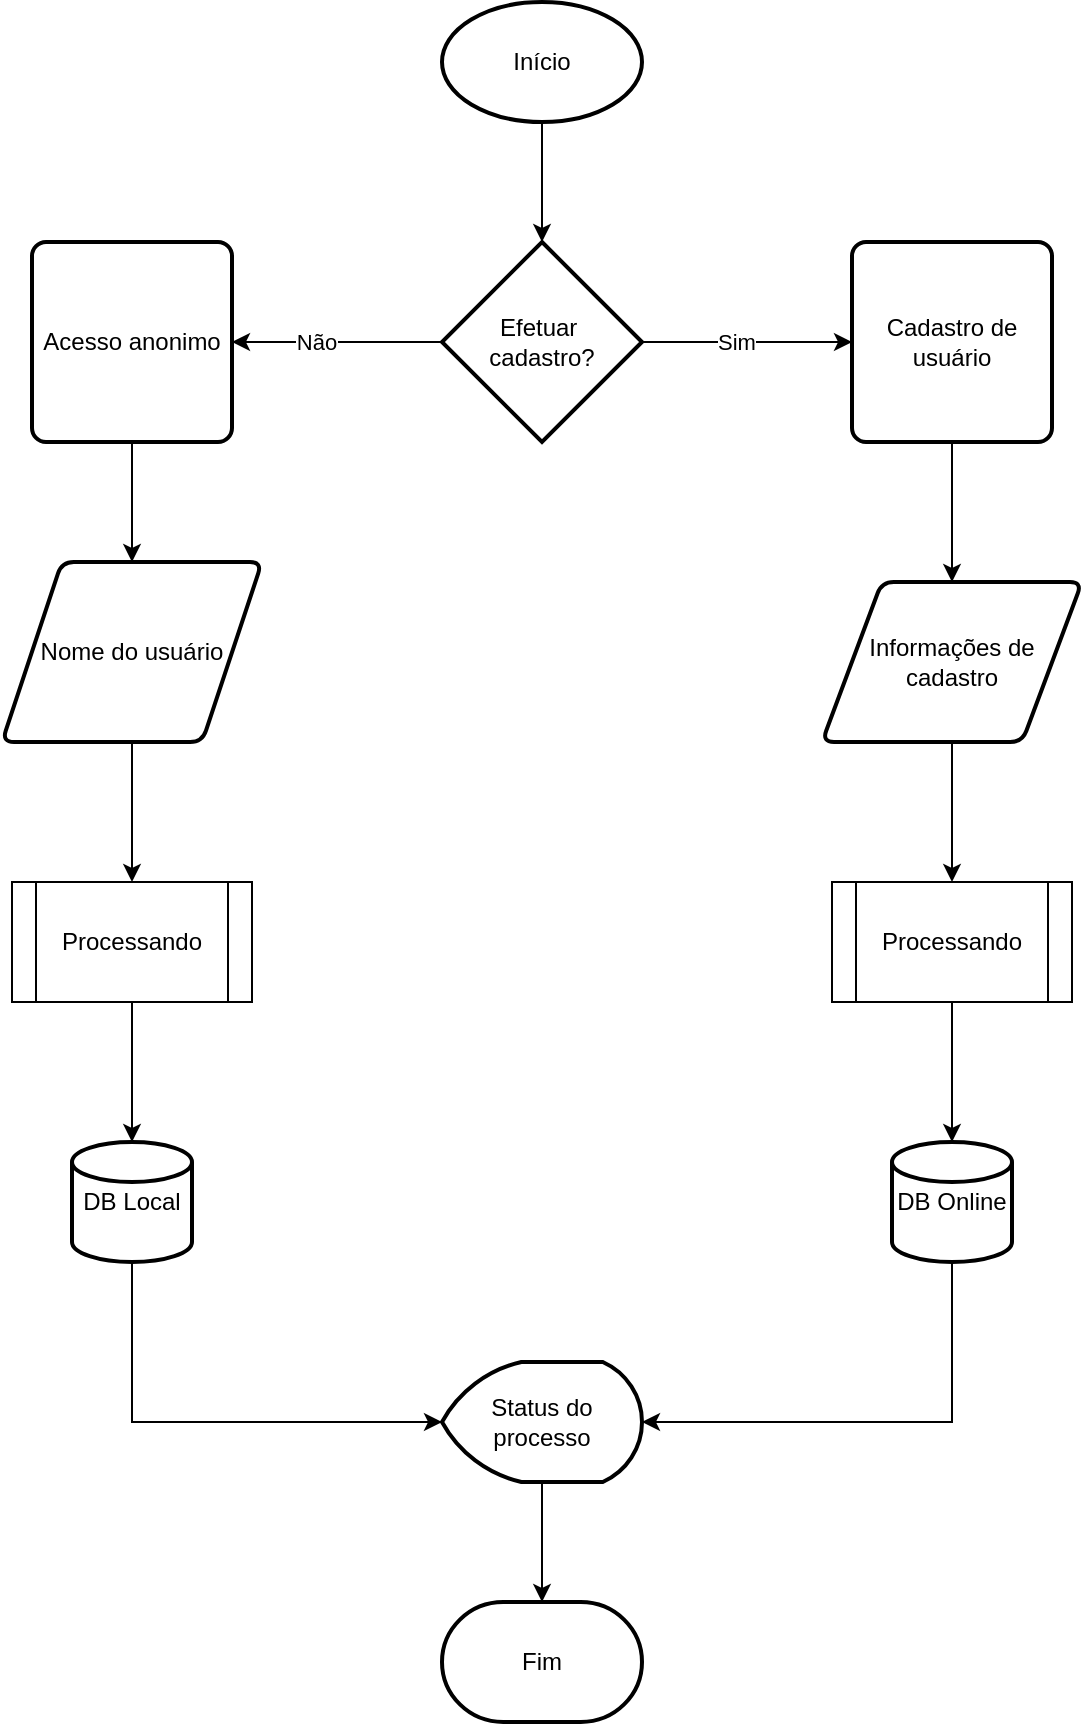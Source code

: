<mxfile version="14.6.13" type="github" pages="6">
  <diagram id="pLzuvUASEuhN7bm8HHqp" name="Page-1">
    <mxGraphModel dx="868" dy="482" grid="1" gridSize="10" guides="1" tooltips="1" connect="1" arrows="1" fold="1" page="1" pageScale="1" pageWidth="850" pageHeight="1100" math="0" shadow="0">
      <root>
        <mxCell id="0" />
        <mxCell id="1" parent="0" />
        <mxCell id="02XWJNLIGnLGkCa6bRS4-7" style="edgeStyle=orthogonalEdgeStyle;rounded=0;orthogonalLoop=1;jettySize=auto;html=1;entryX=0.5;entryY=0;entryDx=0;entryDy=0;" parent="1" source="02XWJNLIGnLGkCa6bRS4-3" edge="1">
          <mxGeometry relative="1" as="geometry">
            <mxPoint x="630" y="410" as="targetPoint" />
          </mxGeometry>
        </mxCell>
        <mxCell id="02XWJNLIGnLGkCa6bRS4-3" value="Cadastro de usuário" style="rounded=1;whiteSpace=wrap;html=1;absoluteArcSize=1;arcSize=14;strokeWidth=2;" parent="1" vertex="1">
          <mxGeometry x="580" y="240" width="100" height="100" as="geometry" />
        </mxCell>
        <mxCell id="02XWJNLIGnLGkCa6bRS4-20" style="edgeStyle=orthogonalEdgeStyle;rounded=0;orthogonalLoop=1;jettySize=auto;html=1;" parent="1" source="02XWJNLIGnLGkCa6bRS4-4" target="02XWJNLIGnLGkCa6bRS4-9" edge="1">
          <mxGeometry relative="1" as="geometry" />
        </mxCell>
        <mxCell id="02XWJNLIGnLGkCa6bRS4-4" value="Início" style="strokeWidth=2;html=1;shape=mxgraph.flowchart.start_1;whiteSpace=wrap;" parent="1" vertex="1">
          <mxGeometry x="375" y="120" width="100" height="60" as="geometry" />
        </mxCell>
        <mxCell id="02XWJNLIGnLGkCa6bRS4-10" style="edgeStyle=orthogonalEdgeStyle;rounded=0;orthogonalLoop=1;jettySize=auto;html=1;" parent="1" source="02XWJNLIGnLGkCa6bRS4-9" target="02XWJNLIGnLGkCa6bRS4-3" edge="1">
          <mxGeometry relative="1" as="geometry" />
        </mxCell>
        <mxCell id="02XWJNLIGnLGkCa6bRS4-11" value="Sim" style="edgeLabel;html=1;align=center;verticalAlign=middle;resizable=0;points=[];" parent="02XWJNLIGnLGkCa6bRS4-10" vertex="1" connectable="0">
          <mxGeometry x="-0.109" relative="1" as="geometry">
            <mxPoint as="offset" />
          </mxGeometry>
        </mxCell>
        <mxCell id="02XWJNLIGnLGkCa6bRS4-16" style="edgeStyle=orthogonalEdgeStyle;rounded=0;orthogonalLoop=1;jettySize=auto;html=1;entryX=1;entryY=0.5;entryDx=0;entryDy=0;" parent="1" source="02XWJNLIGnLGkCa6bRS4-9" target="02XWJNLIGnLGkCa6bRS4-15" edge="1">
          <mxGeometry relative="1" as="geometry" />
        </mxCell>
        <mxCell id="02XWJNLIGnLGkCa6bRS4-17" value="Não" style="edgeLabel;html=1;align=center;verticalAlign=middle;resizable=0;points=[];" parent="02XWJNLIGnLGkCa6bRS4-16" vertex="1" connectable="0">
          <mxGeometry x="0.206" relative="1" as="geometry">
            <mxPoint as="offset" />
          </mxGeometry>
        </mxCell>
        <mxCell id="02XWJNLIGnLGkCa6bRS4-9" value="Efetuar&amp;nbsp; cadastro?" style="strokeWidth=2;html=1;shape=mxgraph.flowchart.decision;whiteSpace=wrap;" parent="1" vertex="1">
          <mxGeometry x="375" y="240" width="100" height="100" as="geometry" />
        </mxCell>
        <mxCell id="02XWJNLIGnLGkCa6bRS4-30" style="edgeStyle=orthogonalEdgeStyle;rounded=0;orthogonalLoop=1;jettySize=auto;html=1;entryX=0.5;entryY=0;entryDx=0;entryDy=0;" parent="1" source="02XWJNLIGnLGkCa6bRS4-15" target="02XWJNLIGnLGkCa6bRS4-29" edge="1">
          <mxGeometry relative="1" as="geometry" />
        </mxCell>
        <mxCell id="02XWJNLIGnLGkCa6bRS4-15" value="Acesso anonimo" style="rounded=1;whiteSpace=wrap;html=1;absoluteArcSize=1;arcSize=14;strokeWidth=2;" parent="1" vertex="1">
          <mxGeometry x="170" y="240" width="100" height="100" as="geometry" />
        </mxCell>
        <mxCell id="02XWJNLIGnLGkCa6bRS4-23" style="edgeStyle=orthogonalEdgeStyle;rounded=0;orthogonalLoop=1;jettySize=auto;html=1;entryX=0.5;entryY=0;entryDx=0;entryDy=0;" parent="1" source="02XWJNLIGnLGkCa6bRS4-21" target="02XWJNLIGnLGkCa6bRS4-22" edge="1">
          <mxGeometry relative="1" as="geometry" />
        </mxCell>
        <mxCell id="02XWJNLIGnLGkCa6bRS4-21" value="Informações de cadastro" style="shape=parallelogram;html=1;strokeWidth=2;perimeter=parallelogramPerimeter;whiteSpace=wrap;rounded=1;arcSize=12;size=0.23;" parent="1" vertex="1">
          <mxGeometry x="565" y="410" width="130" height="80" as="geometry" />
        </mxCell>
        <mxCell id="02XWJNLIGnLGkCa6bRS4-26" value="" style="edgeStyle=orthogonalEdgeStyle;rounded=0;orthogonalLoop=1;jettySize=auto;html=1;" parent="1" source="02XWJNLIGnLGkCa6bRS4-22" target="02XWJNLIGnLGkCa6bRS4-25" edge="1">
          <mxGeometry relative="1" as="geometry">
            <Array as="points">
              <mxPoint x="630" y="690" />
              <mxPoint x="630" y="690" />
            </Array>
          </mxGeometry>
        </mxCell>
        <mxCell id="02XWJNLIGnLGkCa6bRS4-22" value="Processando" style="shape=process;whiteSpace=wrap;html=1;backgroundOutline=1;" parent="1" vertex="1">
          <mxGeometry x="570" y="560" width="120" height="60" as="geometry" />
        </mxCell>
        <mxCell id="02XWJNLIGnLGkCa6bRS4-28" style="edgeStyle=orthogonalEdgeStyle;rounded=0;orthogonalLoop=1;jettySize=auto;html=1;entryX=1;entryY=0.5;entryDx=0;entryDy=0;entryPerimeter=0;" parent="1" source="02XWJNLIGnLGkCa6bRS4-25" target="02XWJNLIGnLGkCa6bRS4-27" edge="1">
          <mxGeometry relative="1" as="geometry">
            <Array as="points">
              <mxPoint x="630" y="830" />
            </Array>
          </mxGeometry>
        </mxCell>
        <mxCell id="02XWJNLIGnLGkCa6bRS4-25" value="DB Online" style="strokeWidth=2;html=1;shape=mxgraph.flowchart.database;whiteSpace=wrap;" parent="1" vertex="1">
          <mxGeometry x="600" y="690" width="60" height="60" as="geometry" />
        </mxCell>
        <mxCell id="02XWJNLIGnLGkCa6bRS4-38" style="edgeStyle=orthogonalEdgeStyle;rounded=0;orthogonalLoop=1;jettySize=auto;html=1;entryX=0.5;entryY=0;entryDx=0;entryDy=0;entryPerimeter=0;" parent="1" source="02XWJNLIGnLGkCa6bRS4-27" target="02XWJNLIGnLGkCa6bRS4-37" edge="1">
          <mxGeometry relative="1" as="geometry" />
        </mxCell>
        <mxCell id="02XWJNLIGnLGkCa6bRS4-27" value="Status do processo" style="strokeWidth=2;html=1;shape=mxgraph.flowchart.display;whiteSpace=wrap;" parent="1" vertex="1">
          <mxGeometry x="375" y="800" width="100" height="60" as="geometry" />
        </mxCell>
        <mxCell id="02XWJNLIGnLGkCa6bRS4-32" style="edgeStyle=orthogonalEdgeStyle;rounded=0;orthogonalLoop=1;jettySize=auto;html=1;entryX=0.5;entryY=0;entryDx=0;entryDy=0;" parent="1" source="02XWJNLIGnLGkCa6bRS4-29" target="02XWJNLIGnLGkCa6bRS4-31" edge="1">
          <mxGeometry relative="1" as="geometry" />
        </mxCell>
        <mxCell id="02XWJNLIGnLGkCa6bRS4-29" value="Nome do usuário" style="shape=parallelogram;html=1;strokeWidth=2;perimeter=parallelogramPerimeter;whiteSpace=wrap;rounded=1;arcSize=12;size=0.23;" parent="1" vertex="1">
          <mxGeometry x="155" y="400" width="130" height="90" as="geometry" />
        </mxCell>
        <mxCell id="02XWJNLIGnLGkCa6bRS4-34" style="edgeStyle=orthogonalEdgeStyle;rounded=0;orthogonalLoop=1;jettySize=auto;html=1;" parent="1" source="02XWJNLIGnLGkCa6bRS4-31" target="02XWJNLIGnLGkCa6bRS4-33" edge="1">
          <mxGeometry relative="1" as="geometry" />
        </mxCell>
        <mxCell id="02XWJNLIGnLGkCa6bRS4-31" value="Processando" style="shape=process;whiteSpace=wrap;html=1;backgroundOutline=1;" parent="1" vertex="1">
          <mxGeometry x="160" y="560" width="120" height="60" as="geometry" />
        </mxCell>
        <mxCell id="02XWJNLIGnLGkCa6bRS4-35" style="edgeStyle=orthogonalEdgeStyle;rounded=0;orthogonalLoop=1;jettySize=auto;html=1;entryX=0;entryY=0.5;entryDx=0;entryDy=0;entryPerimeter=0;" parent="1" source="02XWJNLIGnLGkCa6bRS4-33" target="02XWJNLIGnLGkCa6bRS4-27" edge="1">
          <mxGeometry relative="1" as="geometry">
            <Array as="points">
              <mxPoint x="220" y="830" />
            </Array>
          </mxGeometry>
        </mxCell>
        <mxCell id="02XWJNLIGnLGkCa6bRS4-33" value="DB Local" style="strokeWidth=2;html=1;shape=mxgraph.flowchart.database;whiteSpace=wrap;" parent="1" vertex="1">
          <mxGeometry x="190" y="690" width="60" height="60" as="geometry" />
        </mxCell>
        <mxCell id="02XWJNLIGnLGkCa6bRS4-37" value="Fim" style="strokeWidth=2;html=1;shape=mxgraph.flowchart.terminator;whiteSpace=wrap;" parent="1" vertex="1">
          <mxGeometry x="375" y="920" width="100" height="60" as="geometry" />
        </mxCell>
      </root>
    </mxGraphModel>
  </diagram>
  <diagram id="oP7xc0i6-rWA8Pr_62fY" name="Page-2">
    <mxGraphModel dx="1422" dy="775" grid="1" gridSize="10" guides="1" tooltips="1" connect="1" arrows="1" fold="1" page="1" pageScale="1" pageWidth="850" pageHeight="1100" math="0" shadow="0">
      <root>
        <mxCell id="mFQIk7pTBWU1XwKGAgLI-0" />
        <mxCell id="mFQIk7pTBWU1XwKGAgLI-1" parent="mFQIk7pTBWU1XwKGAgLI-0" />
        <mxCell id="AaXIl2anyqvb_-mtyPk9-0" style="edgeStyle=orthogonalEdgeStyle;rounded=0;orthogonalLoop=1;jettySize=auto;html=1;" parent="mFQIk7pTBWU1XwKGAgLI-1" source="AaXIl2anyqvb_-mtyPk9-1" target="AaXIl2anyqvb_-mtyPk9-3" edge="1">
          <mxGeometry relative="1" as="geometry" />
        </mxCell>
        <mxCell id="AaXIl2anyqvb_-mtyPk9-1" value="Início" style="strokeWidth=2;html=1;shape=mxgraph.flowchart.start_1;whiteSpace=wrap;" parent="mFQIk7pTBWU1XwKGAgLI-1" vertex="1">
          <mxGeometry x="375" y="90" width="100" height="60" as="geometry" />
        </mxCell>
        <mxCell id="AaXIl2anyqvb_-mtyPk9-2" style="edgeStyle=orthogonalEdgeStyle;rounded=0;orthogonalLoop=1;jettySize=auto;html=1;" parent="mFQIk7pTBWU1XwKGAgLI-1" source="AaXIl2anyqvb_-mtyPk9-3" target="AaXIl2anyqvb_-mtyPk9-5" edge="1">
          <mxGeometry relative="1" as="geometry" />
        </mxCell>
        <mxCell id="AaXIl2anyqvb_-mtyPk9-3" value="Cadastro de feedback" style="rounded=1;whiteSpace=wrap;html=1;absoluteArcSize=1;arcSize=14;strokeWidth=2;" parent="mFQIk7pTBWU1XwKGAgLI-1" vertex="1">
          <mxGeometry x="375" y="210" width="100" height="100" as="geometry" />
        </mxCell>
        <mxCell id="AaXIl2anyqvb_-mtyPk9-4" style="edgeStyle=orthogonalEdgeStyle;rounded=0;orthogonalLoop=1;jettySize=auto;html=1;entryX=0.5;entryY=0;entryDx=0;entryDy=0;" parent="mFQIk7pTBWU1XwKGAgLI-1" source="AaXIl2anyqvb_-mtyPk9-5" target="AaXIl2anyqvb_-mtyPk9-7" edge="1">
          <mxGeometry relative="1" as="geometry" />
        </mxCell>
        <mxCell id="AaXIl2anyqvb_-mtyPk9-5" value="Experiência &lt;br&gt;a ser compartilhada" style="shape=parallelogram;html=1;strokeWidth=2;perimeter=parallelogramPerimeter;whiteSpace=wrap;rounded=1;arcSize=12;size=0.23;" parent="mFQIk7pTBWU1XwKGAgLI-1" vertex="1">
          <mxGeometry x="358" y="370" width="135" height="90" as="geometry" />
        </mxCell>
        <mxCell id="AaXIl2anyqvb_-mtyPk9-6" style="edgeStyle=orthogonalEdgeStyle;rounded=0;orthogonalLoop=1;jettySize=auto;html=1;entryX=0.5;entryY=0;entryDx=0;entryDy=0;entryPerimeter=0;" parent="mFQIk7pTBWU1XwKGAgLI-1" source="AaXIl2anyqvb_-mtyPk9-7" target="AaXIl2anyqvb_-mtyPk9-9" edge="1">
          <mxGeometry relative="1" as="geometry" />
        </mxCell>
        <mxCell id="AaXIl2anyqvb_-mtyPk9-7" value="Processando" style="shape=process;whiteSpace=wrap;html=1;backgroundOutline=1;" parent="mFQIk7pTBWU1XwKGAgLI-1" vertex="1">
          <mxGeometry x="365" y="520" width="120" height="60" as="geometry" />
        </mxCell>
        <mxCell id="AaXIl2anyqvb_-mtyPk9-8" style="edgeStyle=orthogonalEdgeStyle;rounded=0;orthogonalLoop=1;jettySize=auto;html=1;entryX=0.5;entryY=0;entryDx=0;entryDy=0;entryPerimeter=0;" parent="mFQIk7pTBWU1XwKGAgLI-1" source="AaXIl2anyqvb_-mtyPk9-9" target="AaXIl2anyqvb_-mtyPk9-11" edge="1">
          <mxGeometry relative="1" as="geometry" />
        </mxCell>
        <mxCell id="AaXIl2anyqvb_-mtyPk9-9" value="DB Online" style="strokeWidth=2;html=1;shape=mxgraph.flowchart.database;whiteSpace=wrap;" parent="mFQIk7pTBWU1XwKGAgLI-1" vertex="1">
          <mxGeometry x="395" y="640" width="60" height="60" as="geometry" />
        </mxCell>
        <mxCell id="AaXIl2anyqvb_-mtyPk9-10" style="edgeStyle=orthogonalEdgeStyle;rounded=0;orthogonalLoop=1;jettySize=auto;html=1;entryX=0.5;entryY=0;entryDx=0;entryDy=0;entryPerimeter=0;" parent="mFQIk7pTBWU1XwKGAgLI-1" source="AaXIl2anyqvb_-mtyPk9-11" target="AaXIl2anyqvb_-mtyPk9-12" edge="1">
          <mxGeometry relative="1" as="geometry" />
        </mxCell>
        <mxCell id="AaXIl2anyqvb_-mtyPk9-11" value="Status do processo" style="strokeWidth=2;html=1;shape=mxgraph.flowchart.display;whiteSpace=wrap;" parent="mFQIk7pTBWU1XwKGAgLI-1" vertex="1">
          <mxGeometry x="375" y="760" width="100" height="60" as="geometry" />
        </mxCell>
        <mxCell id="AaXIl2anyqvb_-mtyPk9-12" value="Fim" style="strokeWidth=2;html=1;shape=mxgraph.flowchart.terminator;whiteSpace=wrap;" parent="mFQIk7pTBWU1XwKGAgLI-1" vertex="1">
          <mxGeometry x="375" y="880" width="100" height="60" as="geometry" />
        </mxCell>
      </root>
    </mxGraphModel>
  </diagram>
  <diagram id="xpQt219ReQg3SIqvkSCD" name="Page-3">
    <mxGraphModel dx="1279" dy="666" grid="1" gridSize="10" guides="1" tooltips="1" connect="1" arrows="1" fold="1" page="1" pageScale="1" pageWidth="850" pageHeight="1100" math="0" shadow="0">
      <root>
        <mxCell id="BfFdo3wbihScR9KZqL9i-0" />
        <mxCell id="BfFdo3wbihScR9KZqL9i-1" parent="BfFdo3wbihScR9KZqL9i-0" />
        <mxCell id="BfFdo3wbihScR9KZqL9i-2" value="" style="rounded=0;whiteSpace=wrap;html=1;strokeColor=#000000;fillColor=#FFFFFF;" parent="BfFdo3wbihScR9KZqL9i-1" vertex="1">
          <mxGeometry x="170" y="30" width="509" height="1250" as="geometry" />
        </mxCell>
        <mxCell id="BfFdo3wbihScR9KZqL9i-4" value="" style="rounded=0;whiteSpace=wrap;html=1;fillColor=none;strokeColor=#000000;" parent="BfFdo3wbihScR9KZqL9i-1" vertex="1">
          <mxGeometry x="172" y="30" width="507" height="30" as="geometry" />
        </mxCell>
        <mxCell id="BfFdo3wbihScR9KZqL9i-5" value="Cadastro de conteúdo informativo" style="text;html=1;align=center;verticalAlign=middle;whiteSpace=wrap;rounded=0;fontColor=#000000;" parent="BfFdo3wbihScR9KZqL9i-1" vertex="1">
          <mxGeometry x="316.5" y="37.5" width="208" height="15" as="geometry" />
        </mxCell>
        <mxCell id="_4kLictYvpoLeYzA3fp5-3" value="" style="whiteSpace=wrap;html=1;aspect=fixed;fillColor=none;strokeColor=#000000;" parent="BfFdo3wbihScR9KZqL9i-1" vertex="1">
          <mxGeometry x="170.5" y="90" width="170" height="170" as="geometry" />
        </mxCell>
        <mxCell id="_4kLictYvpoLeYzA3fp5-6" style="edgeStyle=orthogonalEdgeStyle;rounded=0;orthogonalLoop=1;jettySize=auto;html=1;entryX=0.5;entryY=0;entryDx=0;entryDy=0;strokeColor=#000000;" parent="BfFdo3wbihScR9KZqL9i-1" source="_4kLictYvpoLeYzA3fp5-4" target="_4kLictYvpoLeYzA3fp5-5" edge="1">
          <mxGeometry relative="1" as="geometry" />
        </mxCell>
        <mxCell id="_4kLictYvpoLeYzA3fp5-4" value="" style="ellipse;whiteSpace=wrap;html=1;aspect=fixed;strokeColor=#000000;fillColor=#000000;" parent="BfFdo3wbihScR9KZqL9i-1" vertex="1">
          <mxGeometry x="240.5" y="110" width="30" height="30" as="geometry" />
        </mxCell>
        <mxCell id="_4kLictYvpoLeYzA3fp5-9" style="edgeStyle=orthogonalEdgeStyle;rounded=0;orthogonalLoop=1;jettySize=auto;html=1;strokeColor=#000000;" parent="BfFdo3wbihScR9KZqL9i-1" source="_4kLictYvpoLeYzA3fp5-5" edge="1">
          <mxGeometry relative="1" as="geometry">
            <mxPoint x="255.5" y="260" as="targetPoint" />
          </mxGeometry>
        </mxCell>
        <mxCell id="_4kLictYvpoLeYzA3fp5-5" value="&lt;font color=&quot;#000000&quot;&gt;Acessa o sistema&lt;/font&gt;" style="rounded=1;whiteSpace=wrap;html=1;fillColor=none;strokeColor=#000000;" parent="BfFdo3wbihScR9KZqL9i-1" vertex="1">
          <mxGeometry x="195.5" y="190" width="120" height="30" as="geometry" />
        </mxCell>
        <mxCell id="_4kLictYvpoLeYzA3fp5-11" value="" style="whiteSpace=wrap;html=1;aspect=fixed;fillColor=none;strokeColor=#000000;" parent="BfFdo3wbihScR9KZqL9i-1" vertex="1">
          <mxGeometry x="170.5" y="260" width="170" height="170" as="geometry" />
        </mxCell>
        <mxCell id="_4kLictYvpoLeYzA3fp5-12" value="&lt;font color=&quot;#000000&quot;&gt;Informa o novo conteúdo&lt;/font&gt;" style="rounded=1;whiteSpace=wrap;html=1;fillColor=none;strokeColor=#000000;" parent="BfFdo3wbihScR9KZqL9i-1" vertex="1">
          <mxGeometry x="195.5" y="330" width="120" height="30" as="geometry" />
        </mxCell>
        <mxCell id="_4kLictYvpoLeYzA3fp5-13" value="" style="endArrow=classic;html=1;strokeColor=#000000;exitX=0.5;exitY=0;exitDx=0;exitDy=0;" parent="BfFdo3wbihScR9KZqL9i-1" source="_4kLictYvpoLeYzA3fp5-11" edge="1">
          <mxGeometry width="50" height="50" relative="1" as="geometry">
            <mxPoint x="107.5" y="340" as="sourcePoint" />
            <mxPoint x="255.5" y="330" as="targetPoint" />
          </mxGeometry>
        </mxCell>
        <mxCell id="_4kLictYvpoLeYzA3fp5-15" value="" style="endArrow=classic;html=1;strokeColor=#000000;entryX=0.515;entryY=0.999;entryDx=0;entryDy=0;entryPerimeter=0;exitX=0.518;exitY=1.023;exitDx=0;exitDy=0;exitPerimeter=0;" parent="BfFdo3wbihScR9KZqL9i-1" source="_4kLictYvpoLeYzA3fp5-12" target="_4kLictYvpoLeYzA3fp5-11" edge="1">
          <mxGeometry width="50" height="50" relative="1" as="geometry">
            <mxPoint x="237.5" y="450" as="sourcePoint" />
            <mxPoint x="287.5" y="400" as="targetPoint" />
          </mxGeometry>
        </mxCell>
        <mxCell id="_4kLictYvpoLeYzA3fp5-17" value="&lt;font color=&quot;#000000&quot;&gt;Administrador/Moderador&lt;/font&gt;" style="rounded=0;whiteSpace=wrap;html=1;fillColor=none;strokeColor=#000000;" parent="BfFdo3wbihScR9KZqL9i-1" vertex="1">
          <mxGeometry x="172" y="60" width="167" height="30" as="geometry" />
        </mxCell>
        <mxCell id="_4kLictYvpoLeYzA3fp5-18" value="&lt;font color=&quot;#000000&quot;&gt;Sistema&lt;/font&gt;" style="rounded=0;whiteSpace=wrap;html=1;fillColor=none;strokeColor=#000000;" parent="BfFdo3wbihScR9KZqL9i-1" vertex="1">
          <mxGeometry x="339" y="60" width="170" height="30" as="geometry" />
        </mxCell>
        <mxCell id="_4kLictYvpoLeYzA3fp5-19" value="&lt;font color=&quot;#000000&quot;&gt;Banco de dados&lt;/font&gt;" style="rounded=0;whiteSpace=wrap;html=1;fillColor=none;strokeColor=#000000;" parent="BfFdo3wbihScR9KZqL9i-1" vertex="1">
          <mxGeometry x="509" y="60" width="170" height="30" as="geometry" />
        </mxCell>
        <mxCell id="2vJZh52ES9hb5ZFV7OxO-0" value="" style="whiteSpace=wrap;html=1;aspect=fixed;fillColor=none;strokeColor=#000000;" parent="BfFdo3wbihScR9KZqL9i-1" vertex="1">
          <mxGeometry x="340.5" y="430" width="170" height="170" as="geometry" />
        </mxCell>
        <mxCell id="2vJZh52ES9hb5ZFV7OxO-1" value="&lt;font color=&quot;#000000&quot;&gt;Validação de dados&lt;/font&gt;" style="rounded=1;whiteSpace=wrap;html=1;fillColor=none;strokeColor=#000000;" parent="BfFdo3wbihScR9KZqL9i-1" vertex="1">
          <mxGeometry x="365.5" y="500" width="120" height="30" as="geometry" />
        </mxCell>
        <mxCell id="2vJZh52ES9hb5ZFV7OxO-2" value="" style="endArrow=classic;html=1;strokeColor=#000000;exitX=0.5;exitY=0;exitDx=0;exitDy=0;" parent="BfFdo3wbihScR9KZqL9i-1" source="2vJZh52ES9hb5ZFV7OxO-0" edge="1">
          <mxGeometry width="50" height="50" relative="1" as="geometry">
            <mxPoint x="277.5" y="510" as="sourcePoint" />
            <mxPoint x="425.5" y="500" as="targetPoint" />
          </mxGeometry>
        </mxCell>
        <mxCell id="2vJZh52ES9hb5ZFV7OxO-3" value="" style="endArrow=classic;html=1;strokeColor=#000000;entryX=0.515;entryY=0.999;entryDx=0;entryDy=0;entryPerimeter=0;exitX=0.518;exitY=1.023;exitDx=0;exitDy=0;exitPerimeter=0;" parent="BfFdo3wbihScR9KZqL9i-1" source="2vJZh52ES9hb5ZFV7OxO-1" target="2vJZh52ES9hb5ZFV7OxO-0" edge="1">
          <mxGeometry width="50" height="50" relative="1" as="geometry">
            <mxPoint x="407.5" y="620" as="sourcePoint" />
            <mxPoint x="457.5" y="570" as="targetPoint" />
          </mxGeometry>
        </mxCell>
        <mxCell id="2vJZh52ES9hb5ZFV7OxO-4" value="" style="whiteSpace=wrap;html=1;aspect=fixed;fillColor=none;strokeColor=#000000;" parent="BfFdo3wbihScR9KZqL9i-1" vertex="1">
          <mxGeometry x="169" y="1110" width="170" height="170" as="geometry" />
        </mxCell>
        <mxCell id="2vJZh52ES9hb5ZFV7OxO-6" value="" style="endArrow=classic;html=1;strokeColor=#000000;exitX=0.5;exitY=0;exitDx=0;exitDy=0;" parent="BfFdo3wbihScR9KZqL9i-1" source="2vJZh52ES9hb5ZFV7OxO-4" edge="1">
          <mxGeometry width="50" height="50" relative="1" as="geometry">
            <mxPoint x="106" y="1190" as="sourcePoint" />
            <mxPoint x="254" y="1180" as="targetPoint" />
          </mxGeometry>
        </mxCell>
        <mxCell id="2vJZh52ES9hb5ZFV7OxO-8" value="" style="whiteSpace=wrap;html=1;aspect=fixed;fillColor=none;strokeColor=#000000;" parent="BfFdo3wbihScR9KZqL9i-1" vertex="1">
          <mxGeometry x="510.5" y="600" width="170" height="170" as="geometry" />
        </mxCell>
        <mxCell id="2vJZh52ES9hb5ZFV7OxO-9" value="&lt;font color=&quot;#000000&quot;&gt;Amazena dados&lt;/font&gt;" style="rounded=1;whiteSpace=wrap;html=1;fillColor=none;strokeColor=#000000;" parent="BfFdo3wbihScR9KZqL9i-1" vertex="1">
          <mxGeometry x="535.5" y="670" width="120" height="30" as="geometry" />
        </mxCell>
        <mxCell id="2vJZh52ES9hb5ZFV7OxO-10" value="" style="endArrow=classic;html=1;strokeColor=#000000;exitX=0.5;exitY=0;exitDx=0;exitDy=0;" parent="BfFdo3wbihScR9KZqL9i-1" source="2vJZh52ES9hb5ZFV7OxO-8" edge="1">
          <mxGeometry width="50" height="50" relative="1" as="geometry">
            <mxPoint x="447.5" y="680" as="sourcePoint" />
            <mxPoint x="595.5" y="670" as="targetPoint" />
          </mxGeometry>
        </mxCell>
        <mxCell id="2vJZh52ES9hb5ZFV7OxO-11" value="" style="endArrow=classic;html=1;strokeColor=#000000;entryX=0.515;entryY=0.999;entryDx=0;entryDy=0;entryPerimeter=0;exitX=0.518;exitY=1.023;exitDx=0;exitDy=0;exitPerimeter=0;" parent="BfFdo3wbihScR9KZqL9i-1" source="2vJZh52ES9hb5ZFV7OxO-9" target="2vJZh52ES9hb5ZFV7OxO-8" edge="1">
          <mxGeometry width="50" height="50" relative="1" as="geometry">
            <mxPoint x="577.5" y="790" as="sourcePoint" />
            <mxPoint x="627.5" y="740" as="targetPoint" />
          </mxGeometry>
        </mxCell>
        <mxCell id="2vJZh52ES9hb5ZFV7OxO-12" value="" style="whiteSpace=wrap;html=1;aspect=fixed;fillColor=none;strokeColor=#000000;" parent="BfFdo3wbihScR9KZqL9i-1" vertex="1">
          <mxGeometry x="340.5" y="770" width="170" height="170" as="geometry" />
        </mxCell>
        <mxCell id="2vJZh52ES9hb5ZFV7OxO-13" value="&lt;font color=&quot;#000000&quot;&gt;Lista o conteúdo&lt;/font&gt;" style="rounded=1;whiteSpace=wrap;html=1;fillColor=none;strokeColor=#000000;" parent="BfFdo3wbihScR9KZqL9i-1" vertex="1">
          <mxGeometry x="365.5" y="840" width="120" height="30" as="geometry" />
        </mxCell>
        <mxCell id="2vJZh52ES9hb5ZFV7OxO-14" value="" style="endArrow=classic;html=1;strokeColor=#000000;exitX=0.5;exitY=0;exitDx=0;exitDy=0;" parent="BfFdo3wbihScR9KZqL9i-1" source="2vJZh52ES9hb5ZFV7OxO-12" edge="1">
          <mxGeometry width="50" height="50" relative="1" as="geometry">
            <mxPoint x="277.5" y="850" as="sourcePoint" />
            <mxPoint x="425.5" y="840" as="targetPoint" />
          </mxGeometry>
        </mxCell>
        <mxCell id="2vJZh52ES9hb5ZFV7OxO-15" value="" style="endArrow=classic;html=1;strokeColor=#000000;entryX=0.515;entryY=0.999;entryDx=0;entryDy=0;entryPerimeter=0;exitX=0.518;exitY=1.023;exitDx=0;exitDy=0;exitPerimeter=0;" parent="BfFdo3wbihScR9KZqL9i-1" source="2vJZh52ES9hb5ZFV7OxO-13" target="2vJZh52ES9hb5ZFV7OxO-12" edge="1">
          <mxGeometry width="50" height="50" relative="1" as="geometry">
            <mxPoint x="407.5" y="960" as="sourcePoint" />
            <mxPoint x="457.5" y="910" as="targetPoint" />
          </mxGeometry>
        </mxCell>
        <mxCell id="2vJZh52ES9hb5ZFV7OxO-18" value="" style="whiteSpace=wrap;html=1;aspect=fixed;fillColor=none;strokeColor=#000000;" parent="BfFdo3wbihScR9KZqL9i-1" vertex="1">
          <mxGeometry x="169" y="940" width="170" height="170" as="geometry" />
        </mxCell>
        <mxCell id="2vJZh52ES9hb5ZFV7OxO-19" value="&lt;font color=&quot;#000000&quot;&gt;Visualiza conteúdo cadastrado&lt;/font&gt;" style="rounded=1;whiteSpace=wrap;html=1;fillColor=none;strokeColor=#000000;" parent="BfFdo3wbihScR9KZqL9i-1" vertex="1">
          <mxGeometry x="194" y="1010" width="120" height="30" as="geometry" />
        </mxCell>
        <mxCell id="2vJZh52ES9hb5ZFV7OxO-20" value="" style="endArrow=classic;html=1;strokeColor=#000000;exitX=0.5;exitY=0;exitDx=0;exitDy=0;" parent="BfFdo3wbihScR9KZqL9i-1" source="2vJZh52ES9hb5ZFV7OxO-18" edge="1">
          <mxGeometry width="50" height="50" relative="1" as="geometry">
            <mxPoint x="106" y="1020" as="sourcePoint" />
            <mxPoint x="254" y="1010" as="targetPoint" />
          </mxGeometry>
        </mxCell>
        <mxCell id="2vJZh52ES9hb5ZFV7OxO-21" value="" style="endArrow=classic;html=1;strokeColor=#000000;entryX=0.515;entryY=0.999;entryDx=0;entryDy=0;entryPerimeter=0;exitX=0.518;exitY=1.023;exitDx=0;exitDy=0;exitPerimeter=0;" parent="BfFdo3wbihScR9KZqL9i-1" source="2vJZh52ES9hb5ZFV7OxO-19" target="2vJZh52ES9hb5ZFV7OxO-18" edge="1">
          <mxGeometry width="50" height="50" relative="1" as="geometry">
            <mxPoint x="236" y="1130" as="sourcePoint" />
            <mxPoint x="286" y="1080" as="targetPoint" />
          </mxGeometry>
        </mxCell>
        <mxCell id="2vJZh52ES9hb5ZFV7OxO-26" value="" style="ellipse;whiteSpace=wrap;html=1;aspect=fixed;strokeColor=#000000;fillColor=#000000;" parent="BfFdo3wbihScR9KZqL9i-1" vertex="1">
          <mxGeometry x="239" y="1180" width="30" height="30" as="geometry" />
        </mxCell>
        <mxCell id="2vJZh52ES9hb5ZFV7OxO-27" value="" style="endArrow=none;html=1;entryX=1;entryY=1;entryDx=0;entryDy=0;exitX=1;exitY=0;exitDx=0;exitDy=0;strokeColor=#000000;" parent="BfFdo3wbihScR9KZqL9i-1" source="2vJZh52ES9hb5ZFV7OxO-0" target="_4kLictYvpoLeYzA3fp5-18" edge="1">
          <mxGeometry width="50" height="50" relative="1" as="geometry">
            <mxPoint x="49" y="510" as="sourcePoint" />
            <mxPoint x="99" y="460" as="targetPoint" />
          </mxGeometry>
        </mxCell>
        <mxCell id="2vJZh52ES9hb5ZFV7OxO-30" value="" style="endArrow=none;html=1;entryX=1;entryY=1;entryDx=0;entryDy=0;exitX=0;exitY=0;exitDx=0;exitDy=0;strokeColor=#000000;" parent="BfFdo3wbihScR9KZqL9i-1" source="2vJZh52ES9hb5ZFV7OxO-12" edge="1">
          <mxGeometry width="50" height="50" relative="1" as="geometry">
            <mxPoint x="345" y="940" as="sourcePoint" />
            <mxPoint x="340.5" y="600" as="targetPoint" />
          </mxGeometry>
        </mxCell>
        <mxCell id="2vJZh52ES9hb5ZFV7OxO-31" value="" style="endArrow=none;html=1;entryX=1;entryY=1;entryDx=0;entryDy=0;exitX=0.668;exitY=1.001;exitDx=0;exitDy=0;strokeColor=#000000;exitPerimeter=0;" parent="BfFdo3wbihScR9KZqL9i-1" source="BfFdo3wbihScR9KZqL9i-2" edge="1">
          <mxGeometry width="50" height="50" relative="1" as="geometry">
            <mxPoint x="510.5" y="1100" as="sourcePoint" />
            <mxPoint x="510.5" y="930" as="targetPoint" />
          </mxGeometry>
        </mxCell>
      </root>
    </mxGraphModel>
  </diagram>
  <diagram id="LdQrsJbj6Fkn0gz22ITv" name="Page-4">
    <mxGraphModel grid="1" gridSize="10" guides="1" tooltips="1" connect="1" arrows="1" page="1" fold="1" pageScale="1" pageWidth="850" pageHeight="1100" math="0" shadow="0">
      <root>
        <mxCell id="aWKv9Cj-WpSxMXXdIOlC-0" />
        <mxCell id="aWKv9Cj-WpSxMXXdIOlC-1" parent="aWKv9Cj-WpSxMXXdIOlC-0" />
        <mxCell id="aWKv9Cj-WpSxMXXdIOlC-2" value="Usuário" style="shape=umlActor;verticalLabelPosition=bottom;verticalAlign=top;html=1;outlineConnect=0;strokeColor=#000000;fillColor=#FFFFFF;" parent="aWKv9Cj-WpSxMXXdIOlC-1" vertex="1">
          <mxGeometry x="120" y="120" width="30" height="60" as="geometry" />
        </mxCell>
        <mxCell id="aWKv9Cj-WpSxMXXdIOlC-3" value="&lt;font color=&quot;#000000&quot;&gt;Sistema&lt;/font&gt;" style="rounded=1;whiteSpace=wrap;html=1;strokeColor=#000000;fillColor=#FFFFFF;" parent="aWKv9Cj-WpSxMXXdIOlC-1" vertex="1">
          <mxGeometry x="270" y="120" width="120" height="60" as="geometry" />
        </mxCell>
        <mxCell id="aWKv9Cj-WpSxMXXdIOlC-4" value="&lt;font color=&quot;#000000&quot;&gt;Banco de dados&lt;/font&gt;" style="rounded=1;whiteSpace=wrap;html=1;strokeColor=#000000;fillColor=#FFFFFF;" parent="aWKv9Cj-WpSxMXXdIOlC-1" vertex="1">
          <mxGeometry x="470" y="120" width="120" height="60" as="geometry" />
        </mxCell>
        <mxCell id="aWKv9Cj-WpSxMXXdIOlC-5" value="" style="whiteSpace=wrap;html=1;strokeColor=#000000;fillColor=#FFFFFF;rotation=-90;" parent="aWKv9Cj-WpSxMXXdIOlC-1" vertex="1">
          <mxGeometry x="3.13" y="341.88" width="263.75" height="20" as="geometry" />
        </mxCell>
        <mxCell id="aWKv9Cj-WpSxMXXdIOlC-6" value="" style="endArrow=none;dashed=1;html=1;dashPattern=1 3;strokeWidth=2;entryX=0.5;entryY=1;entryDx=0;entryDy=0;strokeColor=#000000;" parent="aWKv9Cj-WpSxMXXdIOlC-1" target="aWKv9Cj-WpSxMXXdIOlC-3" edge="1">
          <mxGeometry width="50" height="50" relative="1" as="geometry">
            <mxPoint x="330" y="480" as="sourcePoint" />
            <mxPoint x="360" y="290" as="targetPoint" />
          </mxGeometry>
        </mxCell>
        <mxCell id="aWKv9Cj-WpSxMXXdIOlC-7" value="" style="endArrow=none;dashed=1;html=1;dashPattern=1 3;strokeWidth=2;entryX=0.5;entryY=1;entryDx=0;entryDy=0;" parent="aWKv9Cj-WpSxMXXdIOlC-1" edge="1">
          <mxGeometry width="50" height="50" relative="1" as="geometry">
            <mxPoint x="529" y="480" as="sourcePoint" />
            <mxPoint x="529.41" y="180" as="targetPoint" />
          </mxGeometry>
        </mxCell>
        <mxCell id="aWKv9Cj-WpSxMXXdIOlC-8" value="" style="whiteSpace=wrap;html=1;strokeColor=#000000;fillColor=#FFFFFF;rotation=-90;" parent="aWKv9Cj-WpSxMXXdIOlC-1" vertex="1">
          <mxGeometry x="310" y="230" width="40" height="20" as="geometry" />
        </mxCell>
        <mxCell id="aWKv9Cj-WpSxMXXdIOlC-11" value="" style="endArrow=classic;html=1;strokeColor=#000000;entryX=0.75;entryY=0;entryDx=0;entryDy=0;" parent="aWKv9Cj-WpSxMXXdIOlC-1" target="aWKv9Cj-WpSxMXXdIOlC-8" edge="1">
          <mxGeometry width="50" height="50" relative="1" as="geometry">
            <mxPoint x="150" y="230" as="sourcePoint" />
            <mxPoint x="270" y="270" as="targetPoint" />
          </mxGeometry>
        </mxCell>
        <mxCell id="aWKv9Cj-WpSxMXXdIOlC-12" value="" style="endArrow=classic;html=1;strokeColor=#000000;entryX=0.236;entryY=1.111;entryDx=0;entryDy=0;entryPerimeter=0;" parent="aWKv9Cj-WpSxMXXdIOlC-1" target="aWKv9Cj-WpSxMXXdIOlC-8" edge="1">
          <mxGeometry width="50" height="50" relative="1" as="geometry">
            <mxPoint x="340" y="230" as="sourcePoint" />
            <mxPoint x="370" y="260" as="targetPoint" />
            <Array as="points">
              <mxPoint x="370" y="230" />
              <mxPoint x="370" y="240" />
              <mxPoint x="370" y="251" />
            </Array>
          </mxGeometry>
        </mxCell>
        <mxCell id="aWKv9Cj-WpSxMXXdIOlC-13" value="" style="endArrow=classic;html=1;strokeColor=#000000;dashed=1;" parent="aWKv9Cj-WpSxMXXdIOlC-1" edge="1">
          <mxGeometry width="50" height="50" relative="1" as="geometry">
            <mxPoint x="320" y="250" as="sourcePoint" />
            <mxPoint x="150" y="250" as="targetPoint" />
          </mxGeometry>
        </mxCell>
        <mxCell id="d3SGyF5syV5uLa0U6XZ2-0" value="&lt;font style=&quot;font-size: 13px&quot;&gt;1. Acessa o sistema&lt;/font&gt;" style="text;html=1;align=center;verticalAlign=middle;resizable=0;points=[];autosize=1;strokeColor=none;strokeWidth=13;" parent="aWKv9Cj-WpSxMXXdIOlC-1" vertex="1">
          <mxGeometry x="170" y="210" width="130" height="20" as="geometry" />
        </mxCell>
        <mxCell id="d3SGyF5syV5uLa0U6XZ2-1" value="&lt;font style=&quot;font-size: 13px&quot;&gt;Disponibiliza interface&lt;/font&gt;" style="text;html=1;align=center;verticalAlign=middle;resizable=0;points=[];autosize=1;strokeColor=none;" parent="aWKv9Cj-WpSxMXXdIOlC-1" vertex="1">
          <mxGeometry x="165" y="250" width="140" height="20" as="geometry" />
        </mxCell>
        <mxCell id="d3SGyF5syV5uLa0U6XZ2-2" value="" style="endArrow=classic;html=1;strokeColor=#000000;entryX=0.75;entryY=0;entryDx=0;entryDy=0;" parent="aWKv9Cj-WpSxMXXdIOlC-1" edge="1">
          <mxGeometry width="50" height="50" relative="1" as="geometry">
            <mxPoint x="150" y="310" as="sourcePoint" />
            <mxPoint x="320" y="310" as="targetPoint" />
          </mxGeometry>
        </mxCell>
        <mxCell id="d3SGyF5syV5uLa0U6XZ2-3" value="&lt;font style=&quot;font-size: 13px&quot;&gt;2. Informa os seus dados&lt;/font&gt;" style="text;html=1;align=center;verticalAlign=middle;resizable=0;points=[];autosize=1;strokeColor=none;" parent="aWKv9Cj-WpSxMXXdIOlC-1" vertex="1">
          <mxGeometry x="155" y="290" width="160" height="20" as="geometry" />
        </mxCell>
        <mxCell id="d3SGyF5syV5uLa0U6XZ2-4" value="" style="whiteSpace=wrap;html=1;strokeColor=#000000;fillColor=#FFFFFF;rotation=-90;" parent="aWKv9Cj-WpSxMXXdIOlC-1" vertex="1">
          <mxGeometry x="310" y="310" width="40" height="20" as="geometry" />
        </mxCell>
        <mxCell id="d3SGyF5syV5uLa0U6XZ2-5" value="" style="endArrow=classic;html=1;strokeColor=#000000;entryX=0.75;entryY=0;entryDx=0;entryDy=0;" parent="aWKv9Cj-WpSxMXXdIOlC-1" edge="1">
          <mxGeometry width="50" height="50" relative="1" as="geometry">
            <mxPoint x="340" y="330" as="sourcePoint" />
            <mxPoint x="510.0" y="330" as="targetPoint" />
          </mxGeometry>
        </mxCell>
        <mxCell id="d3SGyF5syV5uLa0U6XZ2-6" value="&lt;font style=&quot;font-size: 13px&quot;&gt;3. Validar os dados&lt;/font&gt;" style="text;html=1;align=center;verticalAlign=middle;resizable=0;points=[];autosize=1;strokeColor=none;" parent="aWKv9Cj-WpSxMXXdIOlC-1" vertex="1">
          <mxGeometry x="360" y="310" width="130" height="20" as="geometry" />
        </mxCell>
        <mxCell id="d3SGyF5syV5uLa0U6XZ2-7" value="" style="endArrow=classic;html=1;strokeColor=#000000;entryX=0.75;entryY=0;entryDx=0;entryDy=0;" parent="aWKv9Cj-WpSxMXXdIOlC-1" edge="1">
          <mxGeometry width="50" height="50" relative="1" as="geometry">
            <mxPoint x="510" y="330" as="sourcePoint" />
            <mxPoint x="680" y="330" as="targetPoint" />
          </mxGeometry>
        </mxCell>
        <mxCell id="d3SGyF5syV5uLa0U6XZ2-8" value="&lt;font style=&quot;font-size: 13px&quot;&gt;4. Gravar os dados&lt;/font&gt;" style="text;html=1;align=center;verticalAlign=middle;resizable=0;points=[];autosize=1;strokeColor=none;" parent="aWKv9Cj-WpSxMXXdIOlC-1" vertex="1">
          <mxGeometry x="530" y="310" width="130" height="20" as="geometry" />
        </mxCell>
        <mxCell id="d3SGyF5syV5uLa0U6XZ2-9" value="" style="whiteSpace=wrap;html=1;strokeColor=#000000;fillColor=#FFFFFF;rotation=-90;" parent="aWKv9Cj-WpSxMXXdIOlC-1" vertex="1">
          <mxGeometry x="655" y="345" width="70" height="20" as="geometry" />
        </mxCell>
        <mxCell id="d3SGyF5syV5uLa0U6XZ2-10" value="" style="endArrow=classic;html=1;strokeColor=#000000;entryX=0.176;entryY=0.96;entryDx=0;entryDy=0;entryPerimeter=0;" parent="aWKv9Cj-WpSxMXXdIOlC-1" target="d3SGyF5syV5uLa0U6XZ2-9" edge="1">
          <mxGeometry width="50" height="50" relative="1" as="geometry">
            <mxPoint x="700" y="330" as="sourcePoint" />
            <mxPoint x="702.22" y="350.56" as="targetPoint" />
            <Array as="points">
              <mxPoint x="730" y="330" />
              <mxPoint x="730" y="340" />
              <mxPoint x="730" y="378" />
            </Array>
          </mxGeometry>
        </mxCell>
        <mxCell id="d3SGyF5syV5uLa0U6XZ2-11" value="" style="endArrow=classic;html=1;strokeColor=#000000;dashed=1;entryX=0.75;entryY=1;entryDx=0;entryDy=0;" parent="aWKv9Cj-WpSxMXXdIOlC-1" target="d3SGyF5syV5uLa0U6XZ2-14" edge="1">
          <mxGeometry width="50" height="50" relative="1" as="geometry">
            <mxPoint x="680" y="380" as="sourcePoint" />
            <mxPoint x="350" y="380" as="targetPoint" />
          </mxGeometry>
        </mxCell>
        <mxCell id="d3SGyF5syV5uLa0U6XZ2-12" value="&lt;font style=&quot;font-size: 13px&quot;&gt;Confirma cadastro&lt;/font&gt;" style="text;html=1;align=center;verticalAlign=middle;resizable=0;points=[];autosize=1;strokeColor=none;" parent="aWKv9Cj-WpSxMXXdIOlC-1" vertex="1">
          <mxGeometry x="380" y="360" width="120" height="20" as="geometry" />
        </mxCell>
        <mxCell id="d3SGyF5syV5uLa0U6XZ2-14" value="" style="whiteSpace=wrap;html=1;strokeColor=#000000;fillColor=#FFFFFF;rotation=-90;" parent="aWKv9Cj-WpSxMXXdIOlC-1" vertex="1">
          <mxGeometry x="310" y="380" width="40" height="20" as="geometry" />
        </mxCell>
        <mxCell id="d3SGyF5syV5uLa0U6XZ2-20" value="&lt;font style=&quot;font-size: 13px&quot;&gt;Informa cadastro realizado&lt;/font&gt;" style="text;html=1;align=center;verticalAlign=middle;resizable=0;points=[];autosize=1;strokeColor=none;" parent="aWKv9Cj-WpSxMXXdIOlC-1" vertex="1">
          <mxGeometry x="150" y="380" width="170" height="20" as="geometry" />
        </mxCell>
        <mxCell id="d3SGyF5syV5uLa0U6XZ2-21" value="" style="endArrow=classic;html=1;strokeColor=#000000;dashed=1;" parent="aWKv9Cj-WpSxMXXdIOlC-1" edge="1">
          <mxGeometry width="50" height="50" relative="1" as="geometry">
            <mxPoint x="320" y="400" as="sourcePoint" />
            <mxPoint x="150.0" y="400" as="targetPoint" />
          </mxGeometry>
        </mxCell>
      </root>
    </mxGraphModel>
  </diagram>
  <diagram id="xt4ImL8vBcjFT1rpVS3u" name="Page-5">
    <mxGraphModel dx="868" dy="482" grid="1" gridSize="10" guides="1" tooltips="1" connect="1" arrows="1" fold="1" page="1" pageScale="1" pageWidth="827" pageHeight="1169" math="0" shadow="0">
      <root>
        <mxCell id="3Vxw591nmsVoo7s7QII0-0" />
        <mxCell id="3Vxw591nmsVoo7s7QII0-1" parent="3Vxw591nmsVoo7s7QII0-0" />
        <mxCell id="3Vxw591nmsVoo7s7QII0-2" value="Usuário" style="shape=umlActor;verticalLabelPosition=bottom;verticalAlign=top;html=1;outlineConnect=0;strokeColor=#000000;fillColor=#FFFFFF;fontFamily=Verdana;fontSize=13;" parent="3Vxw591nmsVoo7s7QII0-1" vertex="1">
          <mxGeometry x="146.87" y="80" width="30" height="60" as="geometry" />
        </mxCell>
        <mxCell id="3Vxw591nmsVoo7s7QII0-3" value="&lt;font color=&quot;#000000&quot; style=&quot;font-size: 13px;&quot;&gt;Sistema&lt;/font&gt;" style="rounded=1;whiteSpace=wrap;html=1;strokeColor=#000000;fillColor=#FFFFFF;fontFamily=Verdana;fontSize=13;" parent="3Vxw591nmsVoo7s7QII0-1" vertex="1">
          <mxGeometry x="296.87" y="90" width="120" height="60" as="geometry" />
        </mxCell>
        <mxCell id="3Vxw591nmsVoo7s7QII0-4" value="&lt;font color=&quot;#000000&quot; style=&quot;font-size: 13px;&quot;&gt;Banco de dados Local&lt;/font&gt;" style="rounded=1;whiteSpace=wrap;html=1;strokeColor=#000000;fillColor=#FFFFFF;fontFamily=Verdana;fontSize=13;" parent="3Vxw591nmsVoo7s7QII0-1" vertex="1">
          <mxGeometry x="496.87" y="90" width="120" height="60" as="geometry" />
        </mxCell>
        <mxCell id="3Vxw591nmsVoo7s7QII0-5" value="" style="whiteSpace=wrap;html=1;strokeColor=#000000;fillColor=#FFFFFF;rotation=-90;fontFamily=Verdana;fontSize=13;" parent="3Vxw591nmsVoo7s7QII0-1" vertex="1">
          <mxGeometry x="30" y="311.88" width="263.75" height="20" as="geometry" />
        </mxCell>
        <mxCell id="3Vxw591nmsVoo7s7QII0-6" value="" style="endArrow=none;dashed=1;html=1;dashPattern=1 3;strokeWidth=2;entryX=0.5;entryY=1;entryDx=0;entryDy=0;strokeColor=#000000;fontFamily=Verdana;fontSize=13;" parent="3Vxw591nmsVoo7s7QII0-1" target="3Vxw591nmsVoo7s7QII0-3" edge="1">
          <mxGeometry width="50" height="50" relative="1" as="geometry">
            <mxPoint x="356.87" y="450" as="sourcePoint" />
            <mxPoint x="386.87" y="260" as="targetPoint" />
          </mxGeometry>
        </mxCell>
        <mxCell id="3Vxw591nmsVoo7s7QII0-7" value="" style="endArrow=none;dashed=1;html=1;dashPattern=1 3;strokeWidth=2;entryX=0.5;entryY=1;entryDx=0;entryDy=0;fontFamily=Verdana;fontSize=13;" parent="3Vxw591nmsVoo7s7QII0-1" edge="1">
          <mxGeometry width="50" height="50" relative="1" as="geometry">
            <mxPoint x="555.87" y="450" as="sourcePoint" />
            <mxPoint x="556.28" y="150.0" as="targetPoint" />
          </mxGeometry>
        </mxCell>
        <mxCell id="3Vxw591nmsVoo7s7QII0-8" value="" style="whiteSpace=wrap;html=1;strokeColor=#000000;fillColor=#FFFFFF;rotation=-90;fontFamily=Verdana;fontSize=13;" parent="3Vxw591nmsVoo7s7QII0-1" vertex="1">
          <mxGeometry x="336.87" y="200" width="40" height="20" as="geometry" />
        </mxCell>
        <mxCell id="3Vxw591nmsVoo7s7QII0-9" value="" style="endArrow=classic;html=1;strokeColor=#000000;entryX=0.75;entryY=0;entryDx=0;entryDy=0;fontFamily=Verdana;fontSize=13;" parent="3Vxw591nmsVoo7s7QII0-1" target="3Vxw591nmsVoo7s7QII0-8" edge="1">
          <mxGeometry width="50" height="50" relative="1" as="geometry">
            <mxPoint x="176.87" y="200.0" as="sourcePoint" />
            <mxPoint x="296.87" y="240" as="targetPoint" />
          </mxGeometry>
        </mxCell>
        <mxCell id="3Vxw591nmsVoo7s7QII0-10" value="" style="endArrow=classic;html=1;strokeColor=#000000;entryX=0.236;entryY=1.111;entryDx=0;entryDy=0;entryPerimeter=0;fontFamily=Verdana;fontSize=13;" parent="3Vxw591nmsVoo7s7QII0-1" target="3Vxw591nmsVoo7s7QII0-8" edge="1">
          <mxGeometry width="50" height="50" relative="1" as="geometry">
            <mxPoint x="366.87" y="200.0" as="sourcePoint" />
            <mxPoint x="396.87" y="230" as="targetPoint" />
            <Array as="points">
              <mxPoint x="396.87" y="200" />
              <mxPoint x="396.87" y="210" />
              <mxPoint x="396.87" y="221" />
            </Array>
          </mxGeometry>
        </mxCell>
        <mxCell id="3Vxw591nmsVoo7s7QII0-11" value="" style="endArrow=classic;html=1;strokeColor=#000000;dashed=1;fontFamily=Verdana;fontSize=13;" parent="3Vxw591nmsVoo7s7QII0-1" edge="1">
          <mxGeometry width="50" height="50" relative="1" as="geometry">
            <mxPoint x="346.87" y="220.0" as="sourcePoint" />
            <mxPoint x="176.87" y="220.0" as="targetPoint" />
          </mxGeometry>
        </mxCell>
        <mxCell id="3Vxw591nmsVoo7s7QII0-12" value="&lt;font style=&quot;font-size: 13px;&quot;&gt;1. Acessa o sistema&lt;/font&gt;" style="text;html=1;align=center;verticalAlign=middle;resizable=0;points=[];autosize=1;strokeColor=none;fontFamily=Verdana;fontSize=13;" parent="3Vxw591nmsVoo7s7QII0-1" vertex="1">
          <mxGeometry x="186.87" y="180" width="150" height="20" as="geometry" />
        </mxCell>
        <mxCell id="3Vxw591nmsVoo7s7QII0-13" value="&lt;font style=&quot;font-size: 13px;&quot;&gt;Disponibiliza interface&lt;/font&gt;" style="text;html=1;align=center;verticalAlign=middle;resizable=0;points=[];autosize=1;strokeColor=none;fontFamily=Verdana;fontSize=13;" parent="3Vxw591nmsVoo7s7QII0-1" vertex="1">
          <mxGeometry x="181.87" y="200" width="160" height="20" as="geometry" />
        </mxCell>
        <mxCell id="3Vxw591nmsVoo7s7QII0-14" value="" style="endArrow=classic;html=1;strokeColor=#000000;entryX=0.75;entryY=0;entryDx=0;entryDy=0;fontFamily=Verdana;fontSize=13;" parent="3Vxw591nmsVoo7s7QII0-1" edge="1">
          <mxGeometry width="50" height="50" relative="1" as="geometry">
            <mxPoint x="176.87" y="280.0" as="sourcePoint" />
            <mxPoint x="346.87" y="280.0" as="targetPoint" />
          </mxGeometry>
        </mxCell>
        <mxCell id="3Vxw591nmsVoo7s7QII0-15" value="&lt;span style=&quot;font-size: 13px;&quot;&gt;2.&amp;nbsp; Informa o nome&lt;/span&gt;" style="text;html=1;align=center;verticalAlign=middle;resizable=0;points=[];autosize=1;strokeColor=none;fontFamily=Verdana;fontSize=13;" parent="3Vxw591nmsVoo7s7QII0-1" vertex="1">
          <mxGeometry x="191.87" y="260" width="140" height="20" as="geometry" />
        </mxCell>
        <mxCell id="3Vxw591nmsVoo7s7QII0-16" value="" style="whiteSpace=wrap;html=1;strokeColor=#000000;fillColor=#FFFFFF;rotation=-90;fontFamily=Verdana;fontSize=13;" parent="3Vxw591nmsVoo7s7QII0-1" vertex="1">
          <mxGeometry x="336.87" y="280" width="40" height="20" as="geometry" />
        </mxCell>
        <mxCell id="3Vxw591nmsVoo7s7QII0-17" value="" style="endArrow=classic;html=1;strokeColor=#000000;entryX=0.75;entryY=0;entryDx=0;entryDy=0;fontFamily=Verdana;fontSize=13;" parent="3Vxw591nmsVoo7s7QII0-1" edge="1">
          <mxGeometry width="50" height="50" relative="1" as="geometry">
            <mxPoint x="366.87" y="300" as="sourcePoint" />
            <mxPoint x="536.87" y="300" as="targetPoint" />
          </mxGeometry>
        </mxCell>
        <mxCell id="3Vxw591nmsVoo7s7QII0-18" value="&lt;span style=&quot;font-size: 13px;&quot;&gt;3. Validação&lt;/span&gt;" style="text;html=1;align=center;verticalAlign=middle;resizable=0;points=[];autosize=1;strokeColor=none;fontFamily=Verdana;fontSize=13;" parent="3Vxw591nmsVoo7s7QII0-1" vertex="1">
          <mxGeometry x="401.87" y="280" width="100" height="20" as="geometry" />
        </mxCell>
        <mxCell id="3Vxw591nmsVoo7s7QII0-19" value="" style="endArrow=classic;html=1;strokeColor=#000000;entryX=0.75;entryY=0;entryDx=0;entryDy=0;fontFamily=Verdana;fontSize=13;" parent="3Vxw591nmsVoo7s7QII0-1" edge="1">
          <mxGeometry width="50" height="50" relative="1" as="geometry">
            <mxPoint x="536.87" y="300" as="sourcePoint" />
            <mxPoint x="706.87" y="300" as="targetPoint" />
          </mxGeometry>
        </mxCell>
        <mxCell id="3Vxw591nmsVoo7s7QII0-20" value="&lt;span style=&quot;font-size: 13px;&quot;&gt;4. Armazena o nome&lt;/span&gt;" style="text;html=1;align=center;verticalAlign=middle;resizable=0;points=[];autosize=1;strokeColor=none;fontFamily=Verdana;fontSize=13;" parent="3Vxw591nmsVoo7s7QII0-1" vertex="1">
          <mxGeometry x="552.87" y="280" width="150" height="20" as="geometry" />
        </mxCell>
        <mxCell id="3Vxw591nmsVoo7s7QII0-21" value="" style="whiteSpace=wrap;html=1;strokeColor=#000000;fillColor=#FFFFFF;rotation=-90;fontFamily=Verdana;fontSize=13;" parent="3Vxw591nmsVoo7s7QII0-1" vertex="1">
          <mxGeometry x="681.87" y="315" width="70" height="20" as="geometry" />
        </mxCell>
        <mxCell id="3Vxw591nmsVoo7s7QII0-22" value="" style="endArrow=classic;html=1;strokeColor=#000000;entryX=0.176;entryY=0.96;entryDx=0;entryDy=0;entryPerimeter=0;fontFamily=Verdana;fontSize=13;" parent="3Vxw591nmsVoo7s7QII0-1" target="3Vxw591nmsVoo7s7QII0-21" edge="1">
          <mxGeometry width="50" height="50" relative="1" as="geometry">
            <mxPoint x="726.87" y="300" as="sourcePoint" />
            <mxPoint x="729.09" y="320.56" as="targetPoint" />
            <Array as="points">
              <mxPoint x="756.87" y="300" />
              <mxPoint x="756.87" y="310" />
              <mxPoint x="756.87" y="348" />
            </Array>
          </mxGeometry>
        </mxCell>
        <mxCell id="3Vxw591nmsVoo7s7QII0-23" value="" style="endArrow=classic;html=1;strokeColor=#000000;dashed=1;fontFamily=Verdana;fontSize=13;" parent="3Vxw591nmsVoo7s7QII0-1" edge="1">
          <mxGeometry width="50" height="50" relative="1" as="geometry">
            <mxPoint x="706.87" y="350" as="sourcePoint" />
            <mxPoint x="180" y="350" as="targetPoint" />
          </mxGeometry>
        </mxCell>
        <mxCell id="3Vxw591nmsVoo7s7QII0-30" value="&lt;span style=&quot;font-size: 13px;&quot;&gt;Visualiza o conteúdo&lt;/span&gt;" style="text;html=1;align=center;verticalAlign=middle;resizable=0;points=[];autosize=1;strokeColor=none;fontFamily=Verdana;fontSize=13;" parent="3Vxw591nmsVoo7s7QII0-1" vertex="1">
          <mxGeometry x="186.87" y="325" width="150" height="20" as="geometry" />
        </mxCell>
      </root>
    </mxGraphModel>
  </diagram>
  <diagram id="go9wHt1XzPE3RfKeLZSo" name="Page-6">
    <mxGraphModel dx="868" dy="482" grid="1" gridSize="10" guides="1" tooltips="1" connect="1" arrows="1" fold="1" page="1" pageScale="1" pageWidth="827" pageHeight="1169" math="0" shadow="0">
      <root>
        <mxCell id="OK0iE8HUZ5J-XW_CEPRw-0" />
        <mxCell id="OK0iE8HUZ5J-XW_CEPRw-1" parent="OK0iE8HUZ5J-XW_CEPRw-0" />
        <mxCell id="FOkjG9q_GHmBHa3Ekln2-0" value="Usuário" style="shape=umlActor;verticalLabelPosition=bottom;verticalAlign=top;html=1;outlineConnect=0;strokeColor=#000000;fillColor=#FFFFFF;fontFamily=Verdana;fontSize=13;" parent="OK0iE8HUZ5J-XW_CEPRw-1" vertex="1">
          <mxGeometry x="146.87" y="80" width="30" height="60" as="geometry" />
        </mxCell>
        <mxCell id="FOkjG9q_GHmBHa3Ekln2-1" value="&lt;font color=&quot;#000000&quot; style=&quot;font-size: 13px;&quot;&gt;Sistema&lt;/font&gt;" style="rounded=1;whiteSpace=wrap;html=1;strokeColor=#000000;fillColor=#FFFFFF;fontFamily=Verdana;fontSize=13;" parent="OK0iE8HUZ5J-XW_CEPRw-1" vertex="1">
          <mxGeometry x="296.87" y="90" width="120" height="60" as="geometry" />
        </mxCell>
        <mxCell id="FOkjG9q_GHmBHa3Ekln2-2" value="&lt;font color=&quot;#000000&quot; style=&quot;font-size: 13px;&quot;&gt;Banco de dados Local&lt;/font&gt;" style="rounded=1;whiteSpace=wrap;html=1;strokeColor=#000000;fillColor=#FFFFFF;fontFamily=Verdana;fontSize=13;" parent="OK0iE8HUZ5J-XW_CEPRw-1" vertex="1">
          <mxGeometry x="496.87" y="90" width="120" height="60" as="geometry" />
        </mxCell>
        <mxCell id="FOkjG9q_GHmBHa3Ekln2-3" value="" style="whiteSpace=wrap;html=1;strokeColor=#000000;fillColor=#FFFFFF;rotation=-90;fontFamily=Verdana;fontSize=13;" parent="OK0iE8HUZ5J-XW_CEPRw-1" vertex="1">
          <mxGeometry x="30" y="311.88" width="263.75" height="20" as="geometry" />
        </mxCell>
        <mxCell id="FOkjG9q_GHmBHa3Ekln2-4" value="" style="endArrow=none;dashed=1;html=1;dashPattern=1 3;strokeWidth=2;entryX=0.5;entryY=1;entryDx=0;entryDy=0;strokeColor=#000000;fontFamily=Verdana;fontSize=13;" parent="OK0iE8HUZ5J-XW_CEPRw-1" target="FOkjG9q_GHmBHa3Ekln2-1" edge="1">
          <mxGeometry width="50" height="50" relative="1" as="geometry">
            <mxPoint x="356.87" y="450" as="sourcePoint" />
            <mxPoint x="386.87" y="260" as="targetPoint" />
          </mxGeometry>
        </mxCell>
        <mxCell id="FOkjG9q_GHmBHa3Ekln2-5" value="" style="endArrow=none;dashed=1;html=1;dashPattern=1 3;strokeWidth=2;entryX=0.5;entryY=1;entryDx=0;entryDy=0;fontFamily=Verdana;fontSize=13;" parent="OK0iE8HUZ5J-XW_CEPRw-1" edge="1">
          <mxGeometry width="50" height="50" relative="1" as="geometry">
            <mxPoint x="555.87" y="450" as="sourcePoint" />
            <mxPoint x="556.28" y="150.0" as="targetPoint" />
          </mxGeometry>
        </mxCell>
        <mxCell id="FOkjG9q_GHmBHa3Ekln2-6" value="" style="whiteSpace=wrap;html=1;strokeColor=#000000;fillColor=#FFFFFF;rotation=-90;fontFamily=Verdana;fontSize=13;" parent="OK0iE8HUZ5J-XW_CEPRw-1" vertex="1">
          <mxGeometry x="336.87" y="200" width="40" height="20" as="geometry" />
        </mxCell>
        <mxCell id="FOkjG9q_GHmBHa3Ekln2-7" value="" style="endArrow=classic;html=1;strokeColor=#000000;entryX=0.75;entryY=0;entryDx=0;entryDy=0;fontFamily=Verdana;fontSize=13;" parent="OK0iE8HUZ5J-XW_CEPRw-1" target="FOkjG9q_GHmBHa3Ekln2-6" edge="1">
          <mxGeometry width="50" height="50" relative="1" as="geometry">
            <mxPoint x="176.87" y="200.0" as="sourcePoint" />
            <mxPoint x="296.87" y="240" as="targetPoint" />
          </mxGeometry>
        </mxCell>
        <mxCell id="FOkjG9q_GHmBHa3Ekln2-8" value="" style="endArrow=classic;html=1;strokeColor=#000000;entryX=0.236;entryY=1.111;entryDx=0;entryDy=0;entryPerimeter=0;fontFamily=Verdana;fontSize=13;" parent="OK0iE8HUZ5J-XW_CEPRw-1" target="FOkjG9q_GHmBHa3Ekln2-6" edge="1">
          <mxGeometry width="50" height="50" relative="1" as="geometry">
            <mxPoint x="366.87" y="200.0" as="sourcePoint" />
            <mxPoint x="396.87" y="230" as="targetPoint" />
            <Array as="points">
              <mxPoint x="396.87" y="200" />
              <mxPoint x="396.87" y="210" />
              <mxPoint x="396.87" y="221" />
            </Array>
          </mxGeometry>
        </mxCell>
        <mxCell id="FOkjG9q_GHmBHa3Ekln2-9" value="" style="endArrow=classic;html=1;strokeColor=#000000;dashed=1;fontFamily=Verdana;fontSize=13;" parent="OK0iE8HUZ5J-XW_CEPRw-1" edge="1">
          <mxGeometry width="50" height="50" relative="1" as="geometry">
            <mxPoint x="346.87" y="220.0" as="sourcePoint" />
            <mxPoint x="176.87" y="220.0" as="targetPoint" />
          </mxGeometry>
        </mxCell>
        <mxCell id="FOkjG9q_GHmBHa3Ekln2-10" value="&lt;font style=&quot;font-size: 13px;&quot;&gt;1. Acessa o sistema&lt;/font&gt;" style="text;html=1;align=center;verticalAlign=middle;resizable=0;points=[];autosize=1;strokeColor=none;fontFamily=Verdana;fontSize=13;" parent="OK0iE8HUZ5J-XW_CEPRw-1" vertex="1">
          <mxGeometry x="186.87" y="180" width="150" height="20" as="geometry" />
        </mxCell>
        <mxCell id="FOkjG9q_GHmBHa3Ekln2-11" value="&lt;font style=&quot;font-size: 13px;&quot;&gt;Disponibiliza interface&lt;/font&gt;" style="text;html=1;align=center;verticalAlign=middle;resizable=0;points=[];autosize=1;strokeColor=none;fontFamily=Verdana;fontSize=13;" parent="OK0iE8HUZ5J-XW_CEPRw-1" vertex="1">
          <mxGeometry x="170.87" y="200" width="160" height="20" as="geometry" />
        </mxCell>
        <mxCell id="FOkjG9q_GHmBHa3Ekln2-12" value="" style="endArrow=classic;html=1;strokeColor=#000000;entryX=0.75;entryY=0;entryDx=0;entryDy=0;fontFamily=Verdana;fontSize=13;" parent="OK0iE8HUZ5J-XW_CEPRw-1" edge="1">
          <mxGeometry width="50" height="50" relative="1" as="geometry">
            <mxPoint x="176.87" y="280.0" as="sourcePoint" />
            <mxPoint x="346.87" y="280.0" as="targetPoint" />
          </mxGeometry>
        </mxCell>
        <mxCell id="FOkjG9q_GHmBHa3Ekln2-13" value="&lt;span style=&quot;font-size: 13px;&quot;&gt;2.&amp;nbsp; Acesso a publicação&lt;/span&gt;" style="text;html=1;align=center;verticalAlign=middle;resizable=0;points=[];autosize=1;strokeColor=none;fontFamily=Verdana;fontSize=13;" parent="OK0iE8HUZ5J-XW_CEPRw-1" vertex="1">
          <mxGeometry x="176.87" y="260" width="170" height="20" as="geometry" />
        </mxCell>
        <mxCell id="FOkjG9q_GHmBHa3Ekln2-14" value="" style="whiteSpace=wrap;html=1;strokeColor=#000000;fillColor=#FFFFFF;rotation=-90;fontFamily=Verdana;fontSize=13;" parent="OK0iE8HUZ5J-XW_CEPRw-1" vertex="1">
          <mxGeometry x="336.87" y="280" width="40" height="20" as="geometry" />
        </mxCell>
        <mxCell id="x25QWOWrM4Np8fMhfWxM-0" value="" style="endArrow=classic;html=1;strokeColor=#000000;entryX=0.236;entryY=1.111;entryDx=0;entryDy=0;entryPerimeter=0;fontFamily=Verdana;fontSize=13;" parent="OK0iE8HUZ5J-XW_CEPRw-1" edge="1">
          <mxGeometry width="50" height="50" relative="1" as="geometry">
            <mxPoint x="564.0" y="354.0" as="sourcePoint" />
            <mxPoint x="566.22" y="374.56" as="targetPoint" />
            <Array as="points">
              <mxPoint x="594" y="354" />
              <mxPoint x="594" y="364" />
              <mxPoint x="594" y="375" />
            </Array>
          </mxGeometry>
        </mxCell>
        <mxCell id="x25QWOWrM4Np8fMhfWxM-1" value="" style="endArrow=classic;html=1;strokeColor=#000000;dashed=1;fontFamily=Verdana;fontSize=13;" parent="OK0iE8HUZ5J-XW_CEPRw-1" edge="1">
          <mxGeometry width="50" height="50" relative="1" as="geometry">
            <mxPoint x="346.87" y="300.0" as="sourcePoint" />
            <mxPoint x="176.87" y="300.0" as="targetPoint" />
          </mxGeometry>
        </mxCell>
        <mxCell id="x25QWOWrM4Np8fMhfWxM-2" value="&lt;font style=&quot;font-size: 13px;&quot;&gt;Disponibiliza publicação&lt;/font&gt;" style="text;html=1;align=center;verticalAlign=middle;resizable=0;points=[];autosize=1;strokeColor=none;fontFamily=Verdana;fontSize=13;" parent="OK0iE8HUZ5J-XW_CEPRw-1" vertex="1">
          <mxGeometry x="176.87" y="280" width="170" height="20" as="geometry" />
        </mxCell>
        <mxCell id="x25QWOWrM4Np8fMhfWxM-3" value="" style="endArrow=classic;html=1;strokeColor=#000000;entryX=0.75;entryY=0;entryDx=0;entryDy=0;fontFamily=Verdana;fontSize=13;" parent="OK0iE8HUZ5J-XW_CEPRw-1" edge="1">
          <mxGeometry width="50" height="50" relative="1" as="geometry">
            <mxPoint x="176.87" y="355.0" as="sourcePoint" />
            <mxPoint x="346.87" y="355.0" as="targetPoint" />
          </mxGeometry>
        </mxCell>
        <mxCell id="x25QWOWrM4Np8fMhfWxM-4" value="&lt;span style=&quot;font-size: 13px;&quot;&gt;3. Informa feedback&lt;/span&gt;" style="text;html=1;align=center;verticalAlign=middle;resizable=0;points=[];autosize=1;strokeColor=none;fontFamily=Verdana;fontSize=13;" parent="OK0iE8HUZ5J-XW_CEPRw-1" vertex="1">
          <mxGeometry x="186.87" y="335" width="150" height="20" as="geometry" />
        </mxCell>
        <mxCell id="x25QWOWrM4Np8fMhfWxM-5" value="" style="whiteSpace=wrap;html=1;strokeColor=#000000;fillColor=#FFFFFF;rotation=-90;fontFamily=Verdana;fontSize=13;" parent="OK0iE8HUZ5J-XW_CEPRw-1" vertex="1">
          <mxGeometry x="336.87" y="355" width="40" height="20" as="geometry" />
        </mxCell>
        <mxCell id="x25QWOWrM4Np8fMhfWxM-6" value="" style="whiteSpace=wrap;html=1;strokeColor=#000000;fillColor=#FFFFFF;rotation=-90;fontFamily=Verdana;fontSize=13;" parent="OK0iE8HUZ5J-XW_CEPRw-1" vertex="1">
          <mxGeometry x="536.87" y="355" width="40" height="20" as="geometry" />
        </mxCell>
        <mxCell id="x25QWOWrM4Np8fMhfWxM-7" value="" style="endArrow=classic;html=1;strokeColor=#000000;entryX=0.75;entryY=0;entryDx=0;entryDy=0;dashed=1;fontFamily=Verdana;fontSize=13;" parent="OK0iE8HUZ5J-XW_CEPRw-1" target="x25QWOWrM4Np8fMhfWxM-6" edge="1">
          <mxGeometry width="50" height="50" relative="1" as="geometry">
            <mxPoint x="366.87" y="355.0" as="sourcePoint" />
            <mxPoint x="536.87" y="355.0" as="targetPoint" />
          </mxGeometry>
        </mxCell>
        <mxCell id="x25QWOWrM4Np8fMhfWxM-8" value="&lt;span style=&quot;font-size: 13px;&quot;&gt;4. Validação de dados&lt;/span&gt;" style="text;html=1;align=center;verticalAlign=middle;resizable=0;points=[];autosize=1;strokeColor=none;fontFamily=Verdana;fontSize=13;" parent="OK0iE8HUZ5J-XW_CEPRw-1" vertex="1">
          <mxGeometry x="371.87" y="335" width="160" height="20" as="geometry" />
        </mxCell>
        <mxCell id="x25QWOWrM4Np8fMhfWxM-10" value="" style="endArrow=classic;html=1;strokeColor=#000000;entryX=0.236;entryY=1.111;entryDx=0;entryDy=0;entryPerimeter=0;fontFamily=Verdana;fontSize=13;" parent="OK0iE8HUZ5J-XW_CEPRw-1" edge="1">
          <mxGeometry width="50" height="50" relative="1" as="geometry">
            <mxPoint x="377" y="290.0" as="sourcePoint" />
            <mxPoint x="379.22" y="310.56" as="targetPoint" />
            <Array as="points">
              <mxPoint x="407" y="290" />
              <mxPoint x="407" y="300" />
              <mxPoint x="407" y="311" />
            </Array>
          </mxGeometry>
        </mxCell>
        <mxCell id="x25QWOWrM4Np8fMhfWxM-11" value="" style="endArrow=classic;html=1;strokeColor=#000000;fontFamily=Verdana;fontSize=13;" parent="OK0iE8HUZ5J-XW_CEPRw-1" edge="1">
          <mxGeometry width="50" height="50" relative="1" as="geometry">
            <mxPoint x="546.87" y="374.31" as="sourcePoint" />
            <mxPoint x="370" y="374" as="targetPoint" />
          </mxGeometry>
        </mxCell>
        <mxCell id="x25QWOWrM4Np8fMhfWxM-12" value="&lt;font style=&quot;font-size: 13px;&quot;&gt;5. Armazena dados&lt;/font&gt;" style="text;html=1;align=center;verticalAlign=middle;resizable=0;points=[];autosize=1;strokeColor=none;fontFamily=Verdana;fontSize=13;" parent="OK0iE8HUZ5J-XW_CEPRw-1" vertex="1">
          <mxGeometry x="391.87" y="354.31" width="140" height="20" as="geometry" />
        </mxCell>
        <mxCell id="x25QWOWrM4Np8fMhfWxM-13" value="" style="endArrow=classic;html=1;strokeColor=#000000;dashed=1;fontFamily=Verdana;fontSize=13;" parent="OK0iE8HUZ5J-XW_CEPRw-1" edge="1">
          <mxGeometry width="50" height="50" relative="1" as="geometry">
            <mxPoint x="346.87" y="374.0" as="sourcePoint" />
            <mxPoint x="170" y="373.69" as="targetPoint" />
          </mxGeometry>
        </mxCell>
        <mxCell id="x25QWOWrM4Np8fMhfWxM-14" value="&lt;font style=&quot;font-size: 13px;&quot;&gt;6. Lista novo feedback&lt;/font&gt;" style="text;html=1;align=center;verticalAlign=middle;resizable=0;points=[];autosize=1;strokeColor=none;fontFamily=Verdana;fontSize=13;" parent="OK0iE8HUZ5J-XW_CEPRw-1" vertex="1">
          <mxGeometry x="176.87" y="354" width="170" height="20" as="geometry" />
        </mxCell>
        <mxCell id="x25QWOWrM4Np8fMhfWxM-15" value="" style="whiteSpace=wrap;html=1;strokeColor=#000000;fillColor=#FFFFFF;rotation=-90;fontFamily=Verdana;fontSize=13;" parent="OK0iE8HUZ5J-XW_CEPRw-1" vertex="1">
          <mxGeometry x="336.87" y="420" width="40" height="20" as="geometry" />
        </mxCell>
        <mxCell id="x25QWOWrM4Np8fMhfWxM-18" value="" style="endArrow=classic;html=1;strokeColor=#000000;entryX=0.75;entryY=0;entryDx=0;entryDy=0;fontFamily=Verdana;fontSize=13;" parent="OK0iE8HUZ5J-XW_CEPRw-1" edge="1">
          <mxGeometry width="50" height="50" relative="1" as="geometry">
            <mxPoint x="176.87" y="419.31" as="sourcePoint" />
            <mxPoint x="346.87" y="419.31" as="targetPoint" />
          </mxGeometry>
        </mxCell>
        <mxCell id="x25QWOWrM4Np8fMhfWxM-19" value="&lt;span style=&quot;font-size: 13px;&quot;&gt;7. Visualiza feedback cadastrado&lt;/span&gt;" style="text;html=1;align=center;verticalAlign=middle;resizable=0;points=[];autosize=1;strokeColor=none;fontFamily=Verdana;fontSize=13;" parent="OK0iE8HUZ5J-XW_CEPRw-1" vertex="1">
          <mxGeometry x="170.87" y="390" width="230" height="20" as="geometry" />
        </mxCell>
      </root>
    </mxGraphModel>
  </diagram>
</mxfile>
